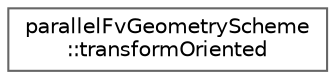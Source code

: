 digraph "Graphical Class Hierarchy"
{
 // LATEX_PDF_SIZE
  bgcolor="transparent";
  edge [fontname=Helvetica,fontsize=10,labelfontname=Helvetica,labelfontsize=10];
  node [fontname=Helvetica,fontsize=10,shape=box,height=0.2,width=0.4];
  rankdir="LR";
  Node0 [id="Node000000",label="parallelFvGeometryScheme\l::transformOriented",height=0.2,width=0.4,color="grey40", fillcolor="white", style="filled",URL="$classFoam_1_1parallelFvGeometryScheme_1_1transformOriented.html",tooltip=" "];
}
